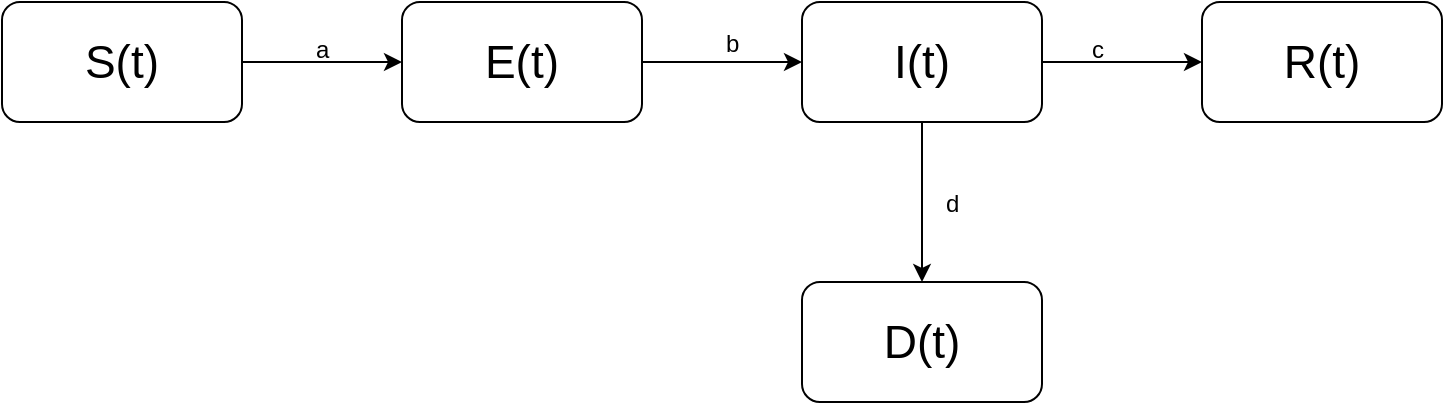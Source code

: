 <mxfile version="12.2.4" pages="1"><diagram id="5EiEtQSMBdXELJDzfF55" name="Page-1"><mxGraphModel dx="719" dy="300" grid="1" gridSize="10" guides="1" tooltips="1" connect="1" arrows="1" fold="1" page="1" pageScale="1" pageWidth="827" pageHeight="1169" math="0" shadow="0"><root><mxCell id="0"/><mxCell id="1" parent="0"/><mxCell id="20" value="" style="edgeStyle=orthogonalEdgeStyle;rounded=0;orthogonalLoop=1;jettySize=auto;html=1;" parent="1" source="4" target="19" edge="1"><mxGeometry relative="1" as="geometry"/></mxCell><mxCell id="4" value="&lt;font style=&quot;font-size: 23px&quot;&gt;S(t)&lt;/font&gt;" style="rounded=1;whiteSpace=wrap;html=1;" parent="1" vertex="1"><mxGeometry x="60" y="100" width="120" height="60" as="geometry"/></mxCell><mxCell id="22" value="" style="edgeStyle=orthogonalEdgeStyle;rounded=0;orthogonalLoop=1;jettySize=auto;html=1;" parent="1" source="19" target="21" edge="1"><mxGeometry relative="1" as="geometry"/></mxCell><mxCell id="19" value="&lt;span style=&quot;font-size: 23px&quot;&gt;E(t)&lt;/span&gt;" style="rounded=1;whiteSpace=wrap;html=1;" parent="1" vertex="1"><mxGeometry x="260" y="100" width="120" height="60" as="geometry"/></mxCell><mxCell id="24" value="" style="edgeStyle=orthogonalEdgeStyle;rounded=0;orthogonalLoop=1;jettySize=auto;html=1;" parent="1" source="21" target="23" edge="1"><mxGeometry relative="1" as="geometry"/></mxCell><mxCell id="26" value="" style="edgeStyle=orthogonalEdgeStyle;rounded=0;orthogonalLoop=1;jettySize=auto;html=1;" parent="1" source="21" target="25" edge="1"><mxGeometry relative="1" as="geometry"/></mxCell><mxCell id="21" value="&lt;span style=&quot;font-size: 23px&quot;&gt;I(t)&lt;/span&gt;" style="rounded=1;whiteSpace=wrap;html=1;" parent="1" vertex="1"><mxGeometry x="460" y="100" width="120" height="60" as="geometry"/></mxCell><mxCell id="25" value="&lt;span style=&quot;font-size: 23px&quot;&gt;D(t)&lt;/span&gt;" style="rounded=1;whiteSpace=wrap;html=1;" parent="1" vertex="1"><mxGeometry x="460" y="240" width="120" height="60" as="geometry"/></mxCell><mxCell id="23" value="&lt;span style=&quot;font-size: 23px&quot;&gt;R(t)&lt;/span&gt;" style="rounded=1;whiteSpace=wrap;html=1;" parent="1" vertex="1"><mxGeometry x="660" y="100" width="120" height="60" as="geometry"/></mxCell><mxCell id="29" value="a" style="text;html=1;resizable=0;points=[];autosize=1;align=left;verticalAlign=top;spacingTop=-4;" parent="1" vertex="1"><mxGeometry x="215" y="114" width="20" height="10" as="geometry"/></mxCell><mxCell id="30" value="b" style="text;html=1;resizable=0;points=[];autosize=1;align=left;verticalAlign=top;spacingTop=-4;" parent="1" vertex="1"><mxGeometry x="420" y="111" width="20" height="10" as="geometry"/></mxCell><mxCell id="31" value="c" style="text;html=1;resizable=0;points=[];autosize=1;align=left;verticalAlign=top;spacingTop=-4;" parent="1" vertex="1"><mxGeometry x="603" y="114" width="20" height="10" as="geometry"/></mxCell><mxCell id="32" value="d" style="text;html=1;resizable=0;points=[];autosize=1;align=left;verticalAlign=top;spacingTop=-4;" parent="1" vertex="1"><mxGeometry x="530" y="191" width="20" height="10" as="geometry"/></mxCell></root></mxGraphModel></diagram></mxfile>
